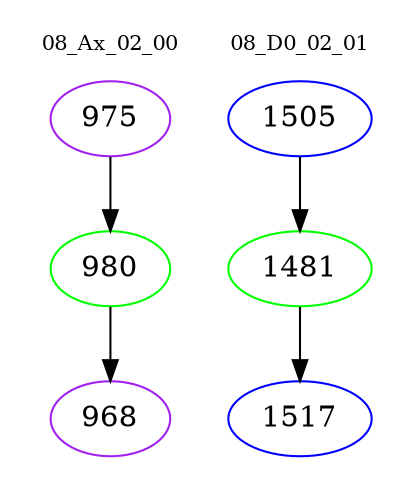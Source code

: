 digraph{
subgraph cluster_0 {
color = white
label = "08_Ax_02_00";
fontsize=10;
T0_975 [label="975", color="purple"]
T0_975 -> T0_980 [color="black"]
T0_980 [label="980", color="green"]
T0_980 -> T0_968 [color="black"]
T0_968 [label="968", color="purple"]
}
subgraph cluster_1 {
color = white
label = "08_D0_02_01";
fontsize=10;
T1_1505 [label="1505", color="blue"]
T1_1505 -> T1_1481 [color="black"]
T1_1481 [label="1481", color="green"]
T1_1481 -> T1_1517 [color="black"]
T1_1517 [label="1517", color="blue"]
}
}
